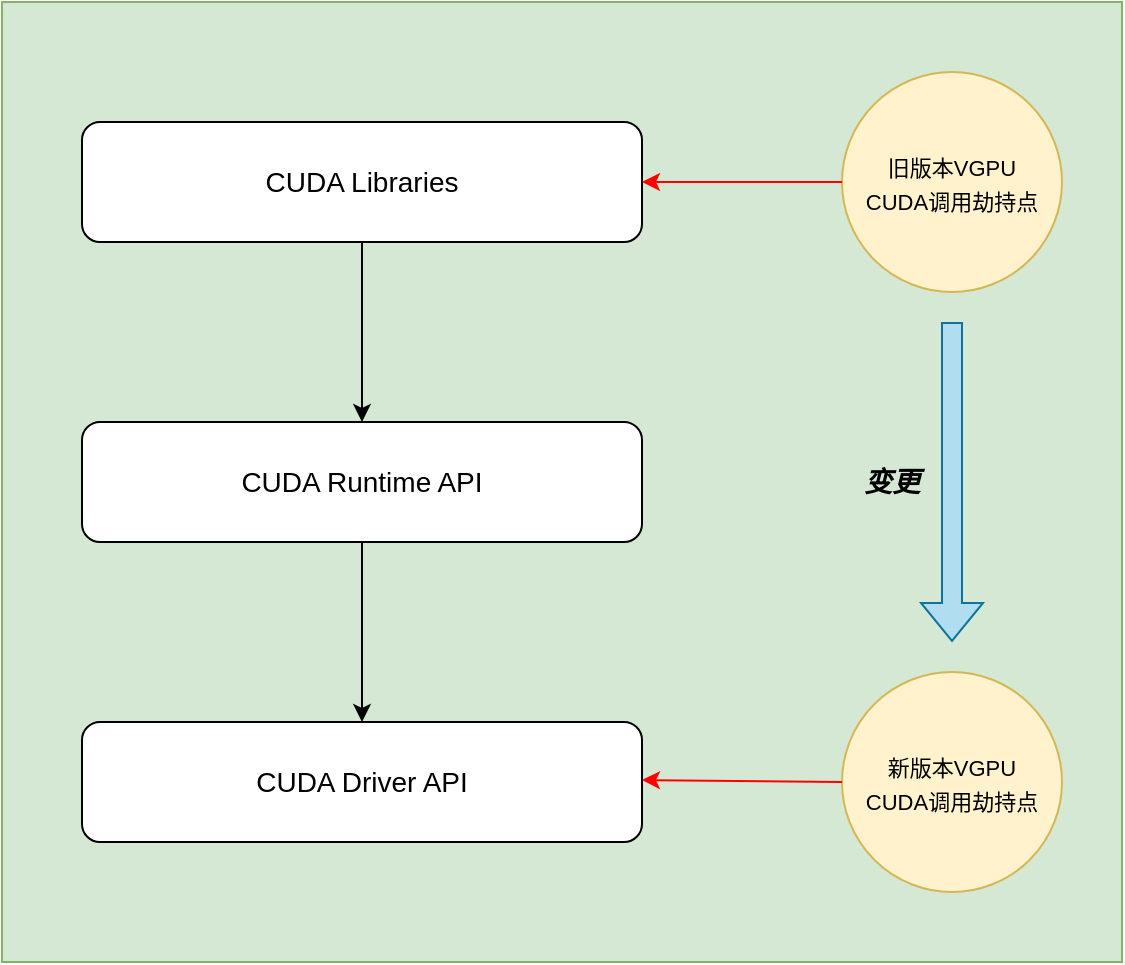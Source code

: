 <mxfile version="20.5.3" type="github">
  <diagram id="Wg0d9Adiy5aKfdoTfnLQ" name="Page-1">
    <mxGraphModel dx="946" dy="560" grid="1" gridSize="10" guides="1" tooltips="1" connect="1" arrows="1" fold="1" page="1" pageScale="1" pageWidth="850" pageHeight="1100" math="0" shadow="0">
      <root>
        <mxCell id="0" />
        <mxCell id="1" parent="0" />
        <mxCell id="FvD9IX_zH30SK5nC0YlR-1" value="" style="rounded=0;whiteSpace=wrap;html=1;fillColor=#d5e8d4;strokeColor=#82b366;" parent="1" vertex="1">
          <mxGeometry x="160" y="160" width="560" height="480" as="geometry" />
        </mxCell>
        <mxCell id="FvD9IX_zH30SK5nC0YlR-2" value="&lt;font style=&quot;font-size: 14px;&quot;&gt;CUDA Driver API&lt;/font&gt;" style="rounded=1;whiteSpace=wrap;html=1;" parent="1" vertex="1">
          <mxGeometry x="200" y="520" width="280" height="60" as="geometry" />
        </mxCell>
        <mxCell id="FvD9IX_zH30SK5nC0YlR-3" value="&lt;font style=&quot;font-size: 14px;&quot;&gt;CUDA Runtime API&lt;/font&gt;" style="rounded=1;whiteSpace=wrap;html=1;" parent="1" vertex="1">
          <mxGeometry x="200" y="370" width="280" height="60" as="geometry" />
        </mxCell>
        <mxCell id="FvD9IX_zH30SK5nC0YlR-4" value="&lt;font style=&quot;font-size: 14px;&quot;&gt;CUDA Libraries&lt;/font&gt;" style="rounded=1;whiteSpace=wrap;html=1;" parent="1" vertex="1">
          <mxGeometry x="200" y="220" width="280" height="60" as="geometry" />
        </mxCell>
        <mxCell id="FvD9IX_zH30SK5nC0YlR-7" value="&lt;font style=&quot;font-size: 11px;&quot;&gt;新版本VGPU&lt;br style=&quot;font-size: 11px;&quot;&gt;CUDA调用劫持点&lt;/font&gt;" style="ellipse;whiteSpace=wrap;html=1;aspect=fixed;fontSize=14;fillColor=#fff2cc;strokeColor=#d6b656;" parent="1" vertex="1">
          <mxGeometry x="580" y="495" width="110" height="110" as="geometry" />
        </mxCell>
        <mxCell id="FvD9IX_zH30SK5nC0YlR-11" value="&lt;font style=&quot;font-size: 11px;&quot;&gt;旧版本VGPU&lt;br style=&quot;font-size: 11px;&quot;&gt;CUDA调用劫持点&lt;/font&gt;" style="ellipse;whiteSpace=wrap;html=1;aspect=fixed;fontSize=14;fillColor=#fff2cc;strokeColor=#d6b656;" parent="1" vertex="1">
          <mxGeometry x="580" y="195" width="110" height="110" as="geometry" />
        </mxCell>
        <mxCell id="FvD9IX_zH30SK5nC0YlR-12" value="" style="endArrow=classic;html=1;rounded=0;fontSize=12;exitX=0.5;exitY=1;exitDx=0;exitDy=0;" parent="1" source="FvD9IX_zH30SK5nC0YlR-4" target="FvD9IX_zH30SK5nC0YlR-3" edge="1">
          <mxGeometry width="50" height="50" relative="1" as="geometry">
            <mxPoint x="400" y="440" as="sourcePoint" />
            <mxPoint x="450" y="390" as="targetPoint" />
          </mxGeometry>
        </mxCell>
        <mxCell id="FvD9IX_zH30SK5nC0YlR-13" value="" style="endArrow=classic;html=1;rounded=0;fontSize=12;exitX=0.5;exitY=1;exitDx=0;exitDy=0;entryX=0.5;entryY=0;entryDx=0;entryDy=0;" parent="1" source="FvD9IX_zH30SK5nC0YlR-3" target="FvD9IX_zH30SK5nC0YlR-2" edge="1">
          <mxGeometry width="50" height="50" relative="1" as="geometry">
            <mxPoint x="350" y="290" as="sourcePoint" />
            <mxPoint x="350" y="380" as="targetPoint" />
          </mxGeometry>
        </mxCell>
        <mxCell id="FvD9IX_zH30SK5nC0YlR-14" value="" style="endArrow=classic;html=1;rounded=0;fontSize=12;exitX=0;exitY=0.5;exitDx=0;exitDy=0;entryX=1;entryY=0.5;entryDx=0;entryDy=0;fillColor=#e51400;strokeColor=#FF0000;strokeWidth=1;" parent="1" source="FvD9IX_zH30SK5nC0YlR-11" target="FvD9IX_zH30SK5nC0YlR-4" edge="1">
          <mxGeometry width="50" height="50" relative="1" as="geometry">
            <mxPoint x="400" y="440" as="sourcePoint" />
            <mxPoint x="450" y="390" as="targetPoint" />
          </mxGeometry>
        </mxCell>
        <mxCell id="FvD9IX_zH30SK5nC0YlR-15" value="" style="endArrow=classic;html=1;rounded=0;fontSize=12;exitX=0;exitY=0.5;exitDx=0;exitDy=0;entryX=1;entryY=0.5;entryDx=0;entryDy=0;fillColor=#e51400;strokeColor=#FF0000;strokeWidth=1;" parent="1" source="FvD9IX_zH30SK5nC0YlR-7" edge="1">
          <mxGeometry width="50" height="50" relative="1" as="geometry">
            <mxPoint x="580" y="549" as="sourcePoint" />
            <mxPoint x="480" y="549" as="targetPoint" />
          </mxGeometry>
        </mxCell>
        <mxCell id="FvD9IX_zH30SK5nC0YlR-17" value="" style="shape=flexArrow;endArrow=classic;html=1;rounded=0;strokeColor=#10739e;strokeWidth=1;fontSize=12;fillColor=#b1ddf0;" parent="1" edge="1">
          <mxGeometry width="50" height="50" relative="1" as="geometry">
            <mxPoint x="635" y="320" as="sourcePoint" />
            <mxPoint x="635" y="480" as="targetPoint" />
          </mxGeometry>
        </mxCell>
        <mxCell id="FvD9IX_zH30SK5nC0YlR-18" value="&lt;span style=&quot;font-size: 14px;&quot;&gt;&lt;font style=&quot;font-size: 14px;&quot;&gt;变更&lt;/font&gt;&lt;/span&gt;" style="rounded=0;whiteSpace=wrap;html=1;fontSize=14;gradientColor=none;fillColor=none;strokeWidth=0;strokeColor=none;fontColor=default;fontStyle=3" parent="1" vertex="1">
          <mxGeometry x="580" y="370" width="50" height="60" as="geometry" />
        </mxCell>
      </root>
    </mxGraphModel>
  </diagram>
</mxfile>
